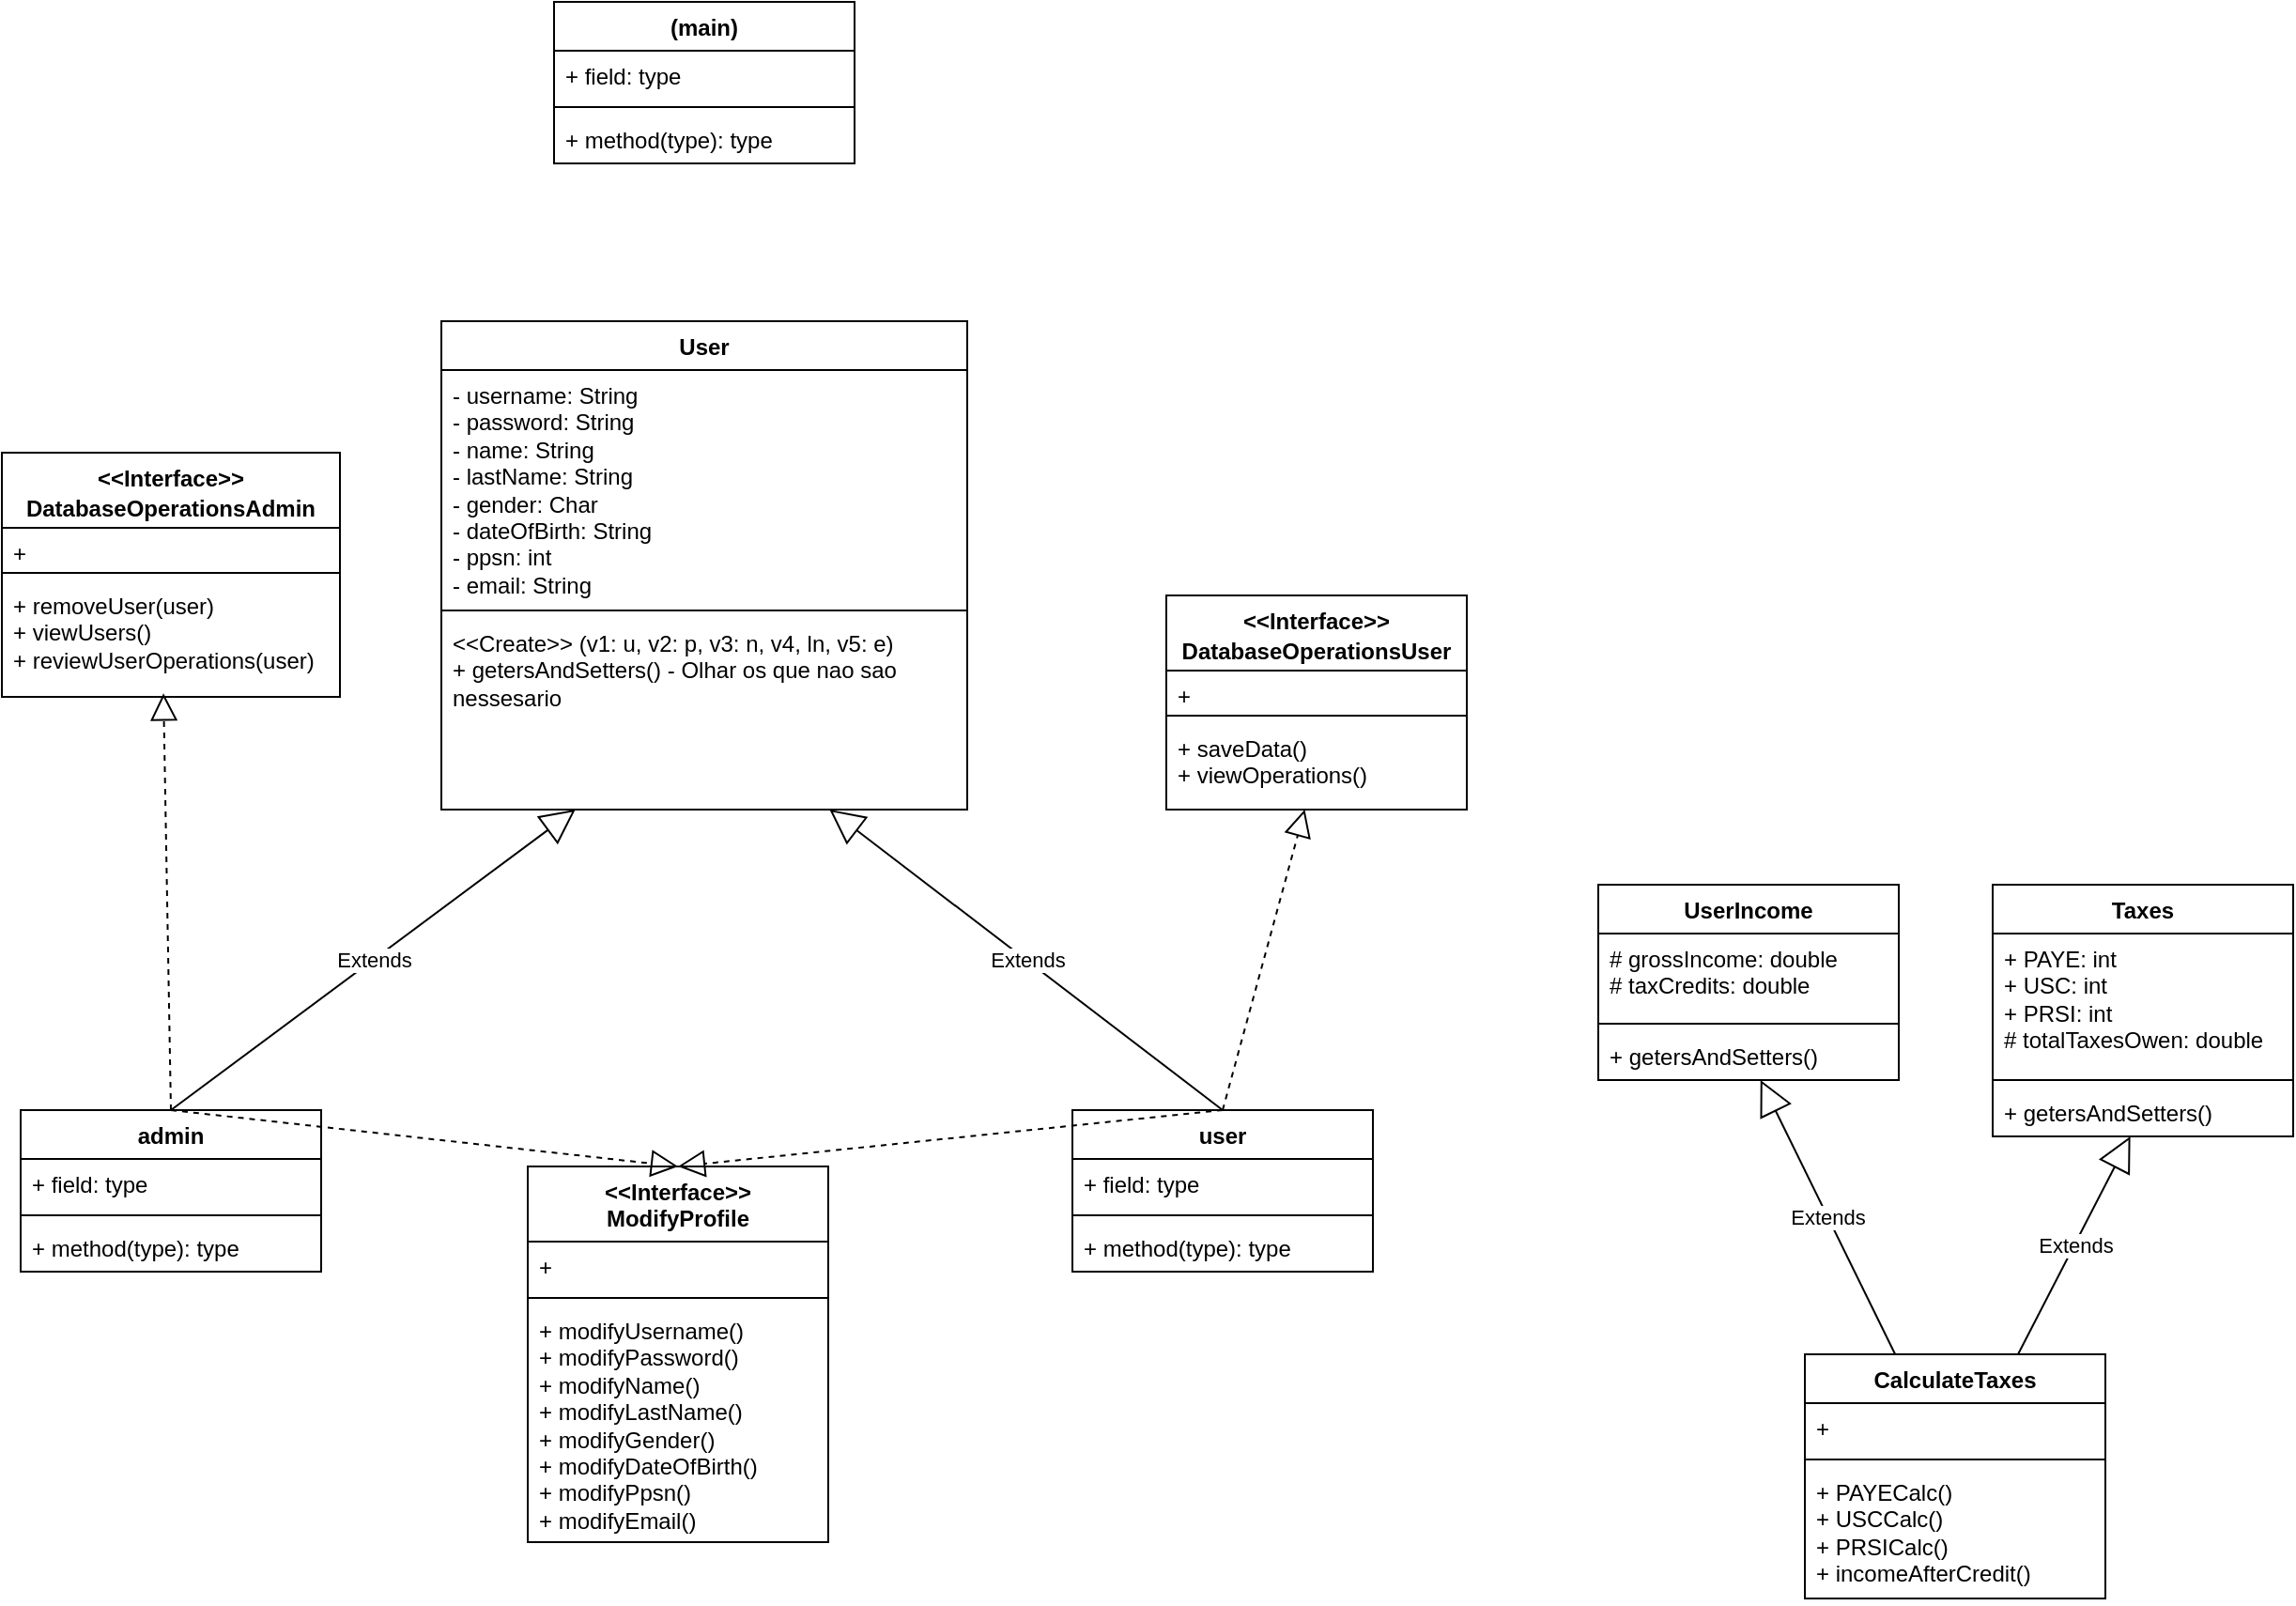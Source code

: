 <mxfile version="22.1.4" type="github">
  <diagram name="Page-1" id="M-RLzAj2AMlfBaLc5TPs">
    <mxGraphModel dx="1272" dy="550" grid="1" gridSize="10" guides="1" tooltips="1" connect="1" arrows="1" fold="1" page="1" pageScale="1" pageWidth="1600" pageHeight="1200" math="0" shadow="0">
      <root>
        <mxCell id="0" />
        <mxCell id="1" parent="0" />
        <mxCell id="FfvsWTbLaAqbSTWe4wbG-1" value="(main)" style="swimlane;fontStyle=1;align=center;verticalAlign=top;childLayout=stackLayout;horizontal=1;startSize=26;horizontalStack=0;resizeParent=1;resizeParentMax=0;resizeLast=0;collapsible=1;marginBottom=0;whiteSpace=wrap;html=1;" parent="1" vertex="1">
          <mxGeometry x="334" y="120" width="160" height="86" as="geometry">
            <mxRectangle x="90" y="140" width="100" height="30" as="alternateBounds" />
          </mxGeometry>
        </mxCell>
        <mxCell id="FfvsWTbLaAqbSTWe4wbG-2" value="+ field: type" style="text;strokeColor=none;fillColor=none;align=left;verticalAlign=top;spacingLeft=4;spacingRight=4;overflow=hidden;rotatable=0;points=[[0,0.5],[1,0.5]];portConstraint=eastwest;whiteSpace=wrap;html=1;" parent="FfvsWTbLaAqbSTWe4wbG-1" vertex="1">
          <mxGeometry y="26" width="160" height="26" as="geometry" />
        </mxCell>
        <mxCell id="FfvsWTbLaAqbSTWe4wbG-3" value="" style="line;strokeWidth=1;fillColor=none;align=left;verticalAlign=middle;spacingTop=-1;spacingLeft=3;spacingRight=3;rotatable=0;labelPosition=right;points=[];portConstraint=eastwest;strokeColor=inherit;" parent="FfvsWTbLaAqbSTWe4wbG-1" vertex="1">
          <mxGeometry y="52" width="160" height="8" as="geometry" />
        </mxCell>
        <mxCell id="FfvsWTbLaAqbSTWe4wbG-4" value="+ method(type): type" style="text;strokeColor=none;fillColor=none;align=left;verticalAlign=top;spacingLeft=4;spacingRight=4;overflow=hidden;rotatable=0;points=[[0,0.5],[1,0.5]];portConstraint=eastwest;whiteSpace=wrap;html=1;" parent="FfvsWTbLaAqbSTWe4wbG-1" vertex="1">
          <mxGeometry y="60" width="160" height="26" as="geometry" />
        </mxCell>
        <mxCell id="FfvsWTbLaAqbSTWe4wbG-5" value="User" style="swimlane;fontStyle=1;align=center;verticalAlign=top;childLayout=stackLayout;horizontal=1;startSize=26;horizontalStack=0;resizeParent=1;resizeParentMax=0;resizeLast=0;collapsible=1;marginBottom=0;whiteSpace=wrap;html=1;" parent="1" vertex="1">
          <mxGeometry x="274" y="290" width="280" height="260" as="geometry" />
        </mxCell>
        <mxCell id="FfvsWTbLaAqbSTWe4wbG-6" value="- username: String&lt;br&gt;- password: String&lt;br&gt;- name: String&lt;br&gt;- lastName: String&lt;br&gt;- gender: Char&lt;br&gt;- dateOfBirth: String&lt;br&gt;- ppsn: int&lt;br&gt;- email: String" style="text;strokeColor=none;fillColor=none;align=left;verticalAlign=top;spacingLeft=4;spacingRight=4;overflow=hidden;rotatable=0;points=[[0,0.5],[1,0.5]];portConstraint=eastwest;whiteSpace=wrap;html=1;" parent="FfvsWTbLaAqbSTWe4wbG-5" vertex="1">
          <mxGeometry y="26" width="280" height="124" as="geometry" />
        </mxCell>
        <mxCell id="FfvsWTbLaAqbSTWe4wbG-7" value="" style="line;strokeWidth=1;fillColor=none;align=left;verticalAlign=middle;spacingTop=-1;spacingLeft=3;spacingRight=3;rotatable=0;labelPosition=right;points=[];portConstraint=eastwest;strokeColor=inherit;" parent="FfvsWTbLaAqbSTWe4wbG-5" vertex="1">
          <mxGeometry y="150" width="280" height="8" as="geometry" />
        </mxCell>
        <mxCell id="FfvsWTbLaAqbSTWe4wbG-8" value="&amp;lt;&amp;lt;Create&amp;gt;&amp;gt; (v1: u, v2: p, v3: n, v4, ln, v5: e)&lt;br&gt;+ getersAndSetters() - Olhar os que nao sao nessesario" style="text;strokeColor=none;fillColor=none;align=left;verticalAlign=top;spacingLeft=4;spacingRight=4;overflow=hidden;rotatable=0;points=[[0,0.5],[1,0.5]];portConstraint=eastwest;whiteSpace=wrap;html=1;" parent="FfvsWTbLaAqbSTWe4wbG-5" vertex="1">
          <mxGeometry y="158" width="280" height="102" as="geometry" />
        </mxCell>
        <mxCell id="FfvsWTbLaAqbSTWe4wbG-9" value="admin" style="swimlane;fontStyle=1;align=center;verticalAlign=top;childLayout=stackLayout;horizontal=1;startSize=26;horizontalStack=0;resizeParent=1;resizeParentMax=0;resizeLast=0;collapsible=1;marginBottom=0;whiteSpace=wrap;html=1;" parent="1" vertex="1">
          <mxGeometry x="50" y="710" width="160" height="86" as="geometry" />
        </mxCell>
        <mxCell id="FfvsWTbLaAqbSTWe4wbG-10" value="+ field: type" style="text;strokeColor=none;fillColor=none;align=left;verticalAlign=top;spacingLeft=4;spacingRight=4;overflow=hidden;rotatable=0;points=[[0,0.5],[1,0.5]];portConstraint=eastwest;whiteSpace=wrap;html=1;" parent="FfvsWTbLaAqbSTWe4wbG-9" vertex="1">
          <mxGeometry y="26" width="160" height="26" as="geometry" />
        </mxCell>
        <mxCell id="FfvsWTbLaAqbSTWe4wbG-11" value="" style="line;strokeWidth=1;fillColor=none;align=left;verticalAlign=middle;spacingTop=-1;spacingLeft=3;spacingRight=3;rotatable=0;labelPosition=right;points=[];portConstraint=eastwest;strokeColor=inherit;" parent="FfvsWTbLaAqbSTWe4wbG-9" vertex="1">
          <mxGeometry y="52" width="160" height="8" as="geometry" />
        </mxCell>
        <mxCell id="FfvsWTbLaAqbSTWe4wbG-12" value="+ method(type): type" style="text;strokeColor=none;fillColor=none;align=left;verticalAlign=top;spacingLeft=4;spacingRight=4;overflow=hidden;rotatable=0;points=[[0,0.5],[1,0.5]];portConstraint=eastwest;whiteSpace=wrap;html=1;" parent="FfvsWTbLaAqbSTWe4wbG-9" vertex="1">
          <mxGeometry y="60" width="160" height="26" as="geometry" />
        </mxCell>
        <mxCell id="FfvsWTbLaAqbSTWe4wbG-13" value="user" style="swimlane;fontStyle=1;align=center;verticalAlign=top;childLayout=stackLayout;horizontal=1;startSize=26;horizontalStack=0;resizeParent=1;resizeParentMax=0;resizeLast=0;collapsible=1;marginBottom=0;whiteSpace=wrap;html=1;" parent="1" vertex="1">
          <mxGeometry x="610" y="710" width="160" height="86" as="geometry" />
        </mxCell>
        <mxCell id="FfvsWTbLaAqbSTWe4wbG-14" value="+ field: type" style="text;strokeColor=none;fillColor=none;align=left;verticalAlign=top;spacingLeft=4;spacingRight=4;overflow=hidden;rotatable=0;points=[[0,0.5],[1,0.5]];portConstraint=eastwest;whiteSpace=wrap;html=1;" parent="FfvsWTbLaAqbSTWe4wbG-13" vertex="1">
          <mxGeometry y="26" width="160" height="26" as="geometry" />
        </mxCell>
        <mxCell id="FfvsWTbLaAqbSTWe4wbG-15" value="" style="line;strokeWidth=1;fillColor=none;align=left;verticalAlign=middle;spacingTop=-1;spacingLeft=3;spacingRight=3;rotatable=0;labelPosition=right;points=[];portConstraint=eastwest;strokeColor=inherit;" parent="FfvsWTbLaAqbSTWe4wbG-13" vertex="1">
          <mxGeometry y="52" width="160" height="8" as="geometry" />
        </mxCell>
        <mxCell id="FfvsWTbLaAqbSTWe4wbG-16" value="+ method(type): type" style="text;strokeColor=none;fillColor=none;align=left;verticalAlign=top;spacingLeft=4;spacingRight=4;overflow=hidden;rotatable=0;points=[[0,0.5],[1,0.5]];portConstraint=eastwest;whiteSpace=wrap;html=1;" parent="FfvsWTbLaAqbSTWe4wbG-13" vertex="1">
          <mxGeometry y="60" width="160" height="26" as="geometry" />
        </mxCell>
        <mxCell id="FfvsWTbLaAqbSTWe4wbG-17" value="Extends" style="endArrow=block;endSize=16;endFill=0;html=1;rounded=0;exitX=0.5;exitY=0;exitDx=0;exitDy=0;" parent="1" source="FfvsWTbLaAqbSTWe4wbG-9" target="FfvsWTbLaAqbSTWe4wbG-8" edge="1">
          <mxGeometry width="160" relative="1" as="geometry">
            <mxPoint x="330" y="580" as="sourcePoint" />
            <mxPoint x="490" y="580" as="targetPoint" />
          </mxGeometry>
        </mxCell>
        <mxCell id="FfvsWTbLaAqbSTWe4wbG-19" value="&amp;lt;&amp;lt;Interface&amp;gt;&amp;gt;&lt;br&gt;DatabaseOperationsAdmin&lt;span style=&quot;color: rgb(255, 255, 255); font-family: &amp;quot;Söhne Mono&amp;quot;, Monaco, &amp;quot;Andale Mono&amp;quot;, &amp;quot;Ubuntu Mono&amp;quot;, monospace; font-size: 14px; font-weight: 400; text-align: left; background-color: rgb(0, 0, 0);&quot;&gt;&lt;/span&gt;" style="swimlane;fontStyle=1;align=center;verticalAlign=top;childLayout=stackLayout;horizontal=1;startSize=40;horizontalStack=0;resizeParent=1;resizeParentMax=0;resizeLast=0;collapsible=1;marginBottom=0;whiteSpace=wrap;html=1;" parent="1" vertex="1">
          <mxGeometry x="40" y="360" width="180" height="130" as="geometry" />
        </mxCell>
        <mxCell id="FfvsWTbLaAqbSTWe4wbG-20" value="+" style="text;strokeColor=none;fillColor=none;align=left;verticalAlign=top;spacingLeft=4;spacingRight=4;overflow=hidden;rotatable=0;points=[[0,0.5],[1,0.5]];portConstraint=eastwest;whiteSpace=wrap;html=1;" parent="FfvsWTbLaAqbSTWe4wbG-19" vertex="1">
          <mxGeometry y="40" width="180" height="20" as="geometry" />
        </mxCell>
        <mxCell id="FfvsWTbLaAqbSTWe4wbG-21" value="" style="line;strokeWidth=1;fillColor=none;align=left;verticalAlign=middle;spacingTop=-1;spacingLeft=3;spacingRight=3;rotatable=0;labelPosition=right;points=[];portConstraint=eastwest;strokeColor=inherit;" parent="FfvsWTbLaAqbSTWe4wbG-19" vertex="1">
          <mxGeometry y="60" width="180" height="8" as="geometry" />
        </mxCell>
        <mxCell id="FfvsWTbLaAqbSTWe4wbG-22" value="+ removeUser(user)&lt;br&gt;+ viewUsers()&lt;br&gt;+ reviewUserOperations(user)" style="text;strokeColor=none;fillColor=none;align=left;verticalAlign=top;spacingLeft=4;spacingRight=4;overflow=hidden;rotatable=0;points=[[0,0.5],[1,0.5]];portConstraint=eastwest;whiteSpace=wrap;html=1;" parent="FfvsWTbLaAqbSTWe4wbG-19" vertex="1">
          <mxGeometry y="68" width="180" height="62" as="geometry" />
        </mxCell>
        <mxCell id="j-LK9VLU8uHjj5R_PVYd-1" value="Extends" style="endArrow=block;endSize=16;endFill=0;html=1;rounded=0;exitX=0.5;exitY=0;exitDx=0;exitDy=0;" parent="1" source="FfvsWTbLaAqbSTWe4wbG-13" target="FfvsWTbLaAqbSTWe4wbG-8" edge="1">
          <mxGeometry width="160" relative="1" as="geometry">
            <mxPoint x="170" y="680" as="sourcePoint" />
            <mxPoint x="460" y="570" as="targetPoint" />
          </mxGeometry>
        </mxCell>
        <mxCell id="UEbPrkV6_T6bgaFJdcqH-5" value="&amp;lt;&amp;lt;Interface&amp;gt;&amp;gt;&lt;br&gt;DatabaseOperationsUser&lt;span style=&quot;color: rgb(255, 255, 255); font-family: &amp;quot;Söhne Mono&amp;quot;, Monaco, &amp;quot;Andale Mono&amp;quot;, &amp;quot;Ubuntu Mono&amp;quot;, monospace; font-size: 14px; font-weight: 400; text-align: left; background-color: rgb(0, 0, 0);&quot;&gt;&lt;/span&gt;" style="swimlane;fontStyle=1;align=center;verticalAlign=top;childLayout=stackLayout;horizontal=1;startSize=40;horizontalStack=0;resizeParent=1;resizeParentMax=0;resizeLast=0;collapsible=1;marginBottom=0;whiteSpace=wrap;html=1;" parent="1" vertex="1">
          <mxGeometry x="660" y="436" width="160" height="114" as="geometry" />
        </mxCell>
        <mxCell id="UEbPrkV6_T6bgaFJdcqH-6" value="+" style="text;strokeColor=none;fillColor=none;align=left;verticalAlign=top;spacingLeft=4;spacingRight=4;overflow=hidden;rotatable=0;points=[[0,0.5],[1,0.5]];portConstraint=eastwest;whiteSpace=wrap;html=1;" parent="UEbPrkV6_T6bgaFJdcqH-5" vertex="1">
          <mxGeometry y="40" width="160" height="20" as="geometry" />
        </mxCell>
        <mxCell id="UEbPrkV6_T6bgaFJdcqH-7" value="" style="line;strokeWidth=1;fillColor=none;align=left;verticalAlign=middle;spacingTop=-1;spacingLeft=3;spacingRight=3;rotatable=0;labelPosition=right;points=[];portConstraint=eastwest;strokeColor=inherit;" parent="UEbPrkV6_T6bgaFJdcqH-5" vertex="1">
          <mxGeometry y="60" width="160" height="8" as="geometry" />
        </mxCell>
        <mxCell id="UEbPrkV6_T6bgaFJdcqH-8" value="+ saveData()&lt;br&gt;+ viewOperations()" style="text;strokeColor=none;fillColor=none;align=left;verticalAlign=top;spacingLeft=4;spacingRight=4;overflow=hidden;rotatable=0;points=[[0,0.5],[1,0.5]];portConstraint=eastwest;whiteSpace=wrap;html=1;" parent="UEbPrkV6_T6bgaFJdcqH-5" vertex="1">
          <mxGeometry y="68" width="160" height="46" as="geometry" />
        </mxCell>
        <mxCell id="UEbPrkV6_T6bgaFJdcqH-9" value="&amp;lt;&amp;lt;Interface&amp;gt;&amp;gt;&lt;br&gt;ModifyProfile" style="swimlane;fontStyle=1;align=center;verticalAlign=top;childLayout=stackLayout;horizontal=1;startSize=40;horizontalStack=0;resizeParent=1;resizeParentMax=0;resizeLast=0;collapsible=1;marginBottom=0;whiteSpace=wrap;html=1;" parent="1" vertex="1">
          <mxGeometry x="320" y="740" width="160" height="200" as="geometry" />
        </mxCell>
        <mxCell id="UEbPrkV6_T6bgaFJdcqH-10" value="+&amp;nbsp;" style="text;strokeColor=none;fillColor=none;align=left;verticalAlign=top;spacingLeft=4;spacingRight=4;overflow=hidden;rotatable=0;points=[[0,0.5],[1,0.5]];portConstraint=eastwest;whiteSpace=wrap;html=1;" parent="UEbPrkV6_T6bgaFJdcqH-9" vertex="1">
          <mxGeometry y="40" width="160" height="26" as="geometry" />
        </mxCell>
        <mxCell id="UEbPrkV6_T6bgaFJdcqH-11" value="" style="line;strokeWidth=1;fillColor=none;align=left;verticalAlign=middle;spacingTop=-1;spacingLeft=3;spacingRight=3;rotatable=0;labelPosition=right;points=[];portConstraint=eastwest;strokeColor=inherit;" parent="UEbPrkV6_T6bgaFJdcqH-9" vertex="1">
          <mxGeometry y="66" width="160" height="8" as="geometry" />
        </mxCell>
        <mxCell id="UEbPrkV6_T6bgaFJdcqH-12" value="+ modifyUsername()&lt;br&gt;+ modifyPassword()&lt;br&gt;+ modifyName()&lt;br&gt;+ modifyLastName()&lt;br&gt;+ modifyGender()&lt;br&gt;+ modifyDateOfBirth()&lt;br&gt;+ modifyPpsn()&lt;br&gt;+ modifyEmail()" style="text;strokeColor=none;fillColor=none;align=left;verticalAlign=top;spacingLeft=4;spacingRight=4;overflow=hidden;rotatable=0;points=[[0,0.5],[1,0.5]];portConstraint=eastwest;whiteSpace=wrap;html=1;" parent="UEbPrkV6_T6bgaFJdcqH-9" vertex="1">
          <mxGeometry y="74" width="160" height="126" as="geometry" />
        </mxCell>
        <mxCell id="UEbPrkV6_T6bgaFJdcqH-13" value="" style="endArrow=block;dashed=1;endFill=0;endSize=12;html=1;rounded=0;exitX=0.5;exitY=0;exitDx=0;exitDy=0;entryX=0.5;entryY=0;entryDx=0;entryDy=0;" parent="1" source="FfvsWTbLaAqbSTWe4wbG-9" target="UEbPrkV6_T6bgaFJdcqH-9" edge="1">
          <mxGeometry width="160" relative="1" as="geometry">
            <mxPoint x="270" y="640" as="sourcePoint" />
            <mxPoint x="430" y="640" as="targetPoint" />
          </mxGeometry>
        </mxCell>
        <mxCell id="UEbPrkV6_T6bgaFJdcqH-14" value="" style="endArrow=block;dashed=1;endFill=0;endSize=12;html=1;rounded=0;exitX=0.5;exitY=0;exitDx=0;exitDy=0;entryX=0.5;entryY=0;entryDx=0;entryDy=0;" parent="1" source="FfvsWTbLaAqbSTWe4wbG-13" target="UEbPrkV6_T6bgaFJdcqH-9" edge="1">
          <mxGeometry width="160" relative="1" as="geometry">
            <mxPoint x="270" y="640" as="sourcePoint" />
            <mxPoint x="490" y="660" as="targetPoint" />
          </mxGeometry>
        </mxCell>
        <mxCell id="UEbPrkV6_T6bgaFJdcqH-15" value="" style="endArrow=block;dashed=1;endFill=0;endSize=12;html=1;rounded=0;exitX=0.5;exitY=0;exitDx=0;exitDy=0;entryX=0.478;entryY=0.97;entryDx=0;entryDy=0;entryPerimeter=0;" parent="1" source="FfvsWTbLaAqbSTWe4wbG-9" target="FfvsWTbLaAqbSTWe4wbG-22" edge="1">
          <mxGeometry width="160" relative="1" as="geometry">
            <mxPoint x="270" y="500" as="sourcePoint" />
            <mxPoint x="120" y="530" as="targetPoint" />
          </mxGeometry>
        </mxCell>
        <mxCell id="UEbPrkV6_T6bgaFJdcqH-17" value="" style="endArrow=block;dashed=1;endFill=0;endSize=12;html=1;rounded=0;exitX=0.5;exitY=0;exitDx=0;exitDy=0;" parent="1" source="FfvsWTbLaAqbSTWe4wbG-13" target="UEbPrkV6_T6bgaFJdcqH-8" edge="1">
          <mxGeometry width="160" relative="1" as="geometry">
            <mxPoint x="270" y="610" as="sourcePoint" />
            <mxPoint x="740" y="500" as="targetPoint" />
          </mxGeometry>
        </mxCell>
        <mxCell id="UEbPrkV6_T6bgaFJdcqH-18" value="Taxes" style="swimlane;fontStyle=1;align=center;verticalAlign=top;childLayout=stackLayout;horizontal=1;startSize=26;horizontalStack=0;resizeParent=1;resizeParentMax=0;resizeLast=0;collapsible=1;marginBottom=0;whiteSpace=wrap;html=1;" parent="1" vertex="1">
          <mxGeometry x="1100" y="590" width="160" height="134" as="geometry" />
        </mxCell>
        <mxCell id="UEbPrkV6_T6bgaFJdcqH-19" value="+ PAYE: int&lt;br&gt;+ USC: int&lt;br&gt;+ PRSI: int&lt;br&gt;# totalTaxesOwen: double" style="text;strokeColor=none;fillColor=none;align=left;verticalAlign=top;spacingLeft=4;spacingRight=4;overflow=hidden;rotatable=0;points=[[0,0.5],[1,0.5]];portConstraint=eastwest;whiteSpace=wrap;html=1;" parent="UEbPrkV6_T6bgaFJdcqH-18" vertex="1">
          <mxGeometry y="26" width="160" height="74" as="geometry" />
        </mxCell>
        <mxCell id="UEbPrkV6_T6bgaFJdcqH-20" value="" style="line;strokeWidth=1;fillColor=none;align=left;verticalAlign=middle;spacingTop=-1;spacingLeft=3;spacingRight=3;rotatable=0;labelPosition=right;points=[];portConstraint=eastwest;strokeColor=inherit;" parent="UEbPrkV6_T6bgaFJdcqH-18" vertex="1">
          <mxGeometry y="100" width="160" height="8" as="geometry" />
        </mxCell>
        <mxCell id="UEbPrkV6_T6bgaFJdcqH-21" value="+ getersAndSetters()" style="text;strokeColor=none;fillColor=none;align=left;verticalAlign=top;spacingLeft=4;spacingRight=4;overflow=hidden;rotatable=0;points=[[0,0.5],[1,0.5]];portConstraint=eastwest;whiteSpace=wrap;html=1;" parent="UEbPrkV6_T6bgaFJdcqH-18" vertex="1">
          <mxGeometry y="108" width="160" height="26" as="geometry" />
        </mxCell>
        <mxCell id="UEbPrkV6_T6bgaFJdcqH-22" value="UserIncome" style="swimlane;fontStyle=1;align=center;verticalAlign=top;childLayout=stackLayout;horizontal=1;startSize=26;horizontalStack=0;resizeParent=1;resizeParentMax=0;resizeLast=0;collapsible=1;marginBottom=0;whiteSpace=wrap;html=1;" parent="1" vertex="1">
          <mxGeometry x="890" y="590" width="160" height="104" as="geometry" />
        </mxCell>
        <mxCell id="UEbPrkV6_T6bgaFJdcqH-23" value="# grossIncome: double&lt;br&gt;# taxCredits: double" style="text;strokeColor=none;fillColor=none;align=left;verticalAlign=top;spacingLeft=4;spacingRight=4;overflow=hidden;rotatable=0;points=[[0,0.5],[1,0.5]];portConstraint=eastwest;whiteSpace=wrap;html=1;" parent="UEbPrkV6_T6bgaFJdcqH-22" vertex="1">
          <mxGeometry y="26" width="160" height="44" as="geometry" />
        </mxCell>
        <mxCell id="UEbPrkV6_T6bgaFJdcqH-24" value="" style="line;strokeWidth=1;fillColor=none;align=left;verticalAlign=middle;spacingTop=-1;spacingLeft=3;spacingRight=3;rotatable=0;labelPosition=right;points=[];portConstraint=eastwest;strokeColor=inherit;" parent="UEbPrkV6_T6bgaFJdcqH-22" vertex="1">
          <mxGeometry y="70" width="160" height="8" as="geometry" />
        </mxCell>
        <mxCell id="UEbPrkV6_T6bgaFJdcqH-25" value="+ getersAndSetters()" style="text;strokeColor=none;fillColor=none;align=left;verticalAlign=top;spacingLeft=4;spacingRight=4;overflow=hidden;rotatable=0;points=[[0,0.5],[1,0.5]];portConstraint=eastwest;whiteSpace=wrap;html=1;" parent="UEbPrkV6_T6bgaFJdcqH-22" vertex="1">
          <mxGeometry y="78" width="160" height="26" as="geometry" />
        </mxCell>
        <mxCell id="UEbPrkV6_T6bgaFJdcqH-26" value="CalculateTaxes" style="swimlane;fontStyle=1;align=center;verticalAlign=top;childLayout=stackLayout;horizontal=1;startSize=26;horizontalStack=0;resizeParent=1;resizeParentMax=0;resizeLast=0;collapsible=1;marginBottom=0;whiteSpace=wrap;html=1;" parent="1" vertex="1">
          <mxGeometry x="1000" y="840" width="160" height="130" as="geometry" />
        </mxCell>
        <mxCell id="UEbPrkV6_T6bgaFJdcqH-27" value="+" style="text;strokeColor=none;fillColor=none;align=left;verticalAlign=top;spacingLeft=4;spacingRight=4;overflow=hidden;rotatable=0;points=[[0,0.5],[1,0.5]];portConstraint=eastwest;whiteSpace=wrap;html=1;" parent="UEbPrkV6_T6bgaFJdcqH-26" vertex="1">
          <mxGeometry y="26" width="160" height="26" as="geometry" />
        </mxCell>
        <mxCell id="UEbPrkV6_T6bgaFJdcqH-28" value="" style="line;strokeWidth=1;fillColor=none;align=left;verticalAlign=middle;spacingTop=-1;spacingLeft=3;spacingRight=3;rotatable=0;labelPosition=right;points=[];portConstraint=eastwest;strokeColor=inherit;" parent="UEbPrkV6_T6bgaFJdcqH-26" vertex="1">
          <mxGeometry y="52" width="160" height="8" as="geometry" />
        </mxCell>
        <mxCell id="UEbPrkV6_T6bgaFJdcqH-29" value="+ PAYECalc()&lt;br&gt;+ USCCalc()&lt;br&gt;+ PRSICalc()&lt;br&gt;+ incomeAfterCredit()" style="text;strokeColor=none;fillColor=none;align=left;verticalAlign=top;spacingLeft=4;spacingRight=4;overflow=hidden;rotatable=0;points=[[0,0.5],[1,0.5]];portConstraint=eastwest;whiteSpace=wrap;html=1;" parent="UEbPrkV6_T6bgaFJdcqH-26" vertex="1">
          <mxGeometry y="60" width="160" height="70" as="geometry" />
        </mxCell>
        <mxCell id="UEbPrkV6_T6bgaFJdcqH-32" value="Extends" style="endArrow=block;endSize=16;endFill=0;html=1;rounded=0;" parent="1" source="UEbPrkV6_T6bgaFJdcqH-26" target="UEbPrkV6_T6bgaFJdcqH-25" edge="1">
          <mxGeometry width="160" relative="1" as="geometry">
            <mxPoint x="926" y="790" as="sourcePoint" />
            <mxPoint x="1050" y="710" as="targetPoint" />
          </mxGeometry>
        </mxCell>
        <mxCell id="UEbPrkV6_T6bgaFJdcqH-33" value="Extends" style="endArrow=block;endSize=16;endFill=0;html=1;rounded=0;" parent="1" source="UEbPrkV6_T6bgaFJdcqH-26" target="UEbPrkV6_T6bgaFJdcqH-21" edge="1">
          <mxGeometry width="160" relative="1" as="geometry">
            <mxPoint x="730" y="800" as="sourcePoint" />
            <mxPoint x="890" y="800" as="targetPoint" />
          </mxGeometry>
        </mxCell>
      </root>
    </mxGraphModel>
  </diagram>
</mxfile>
